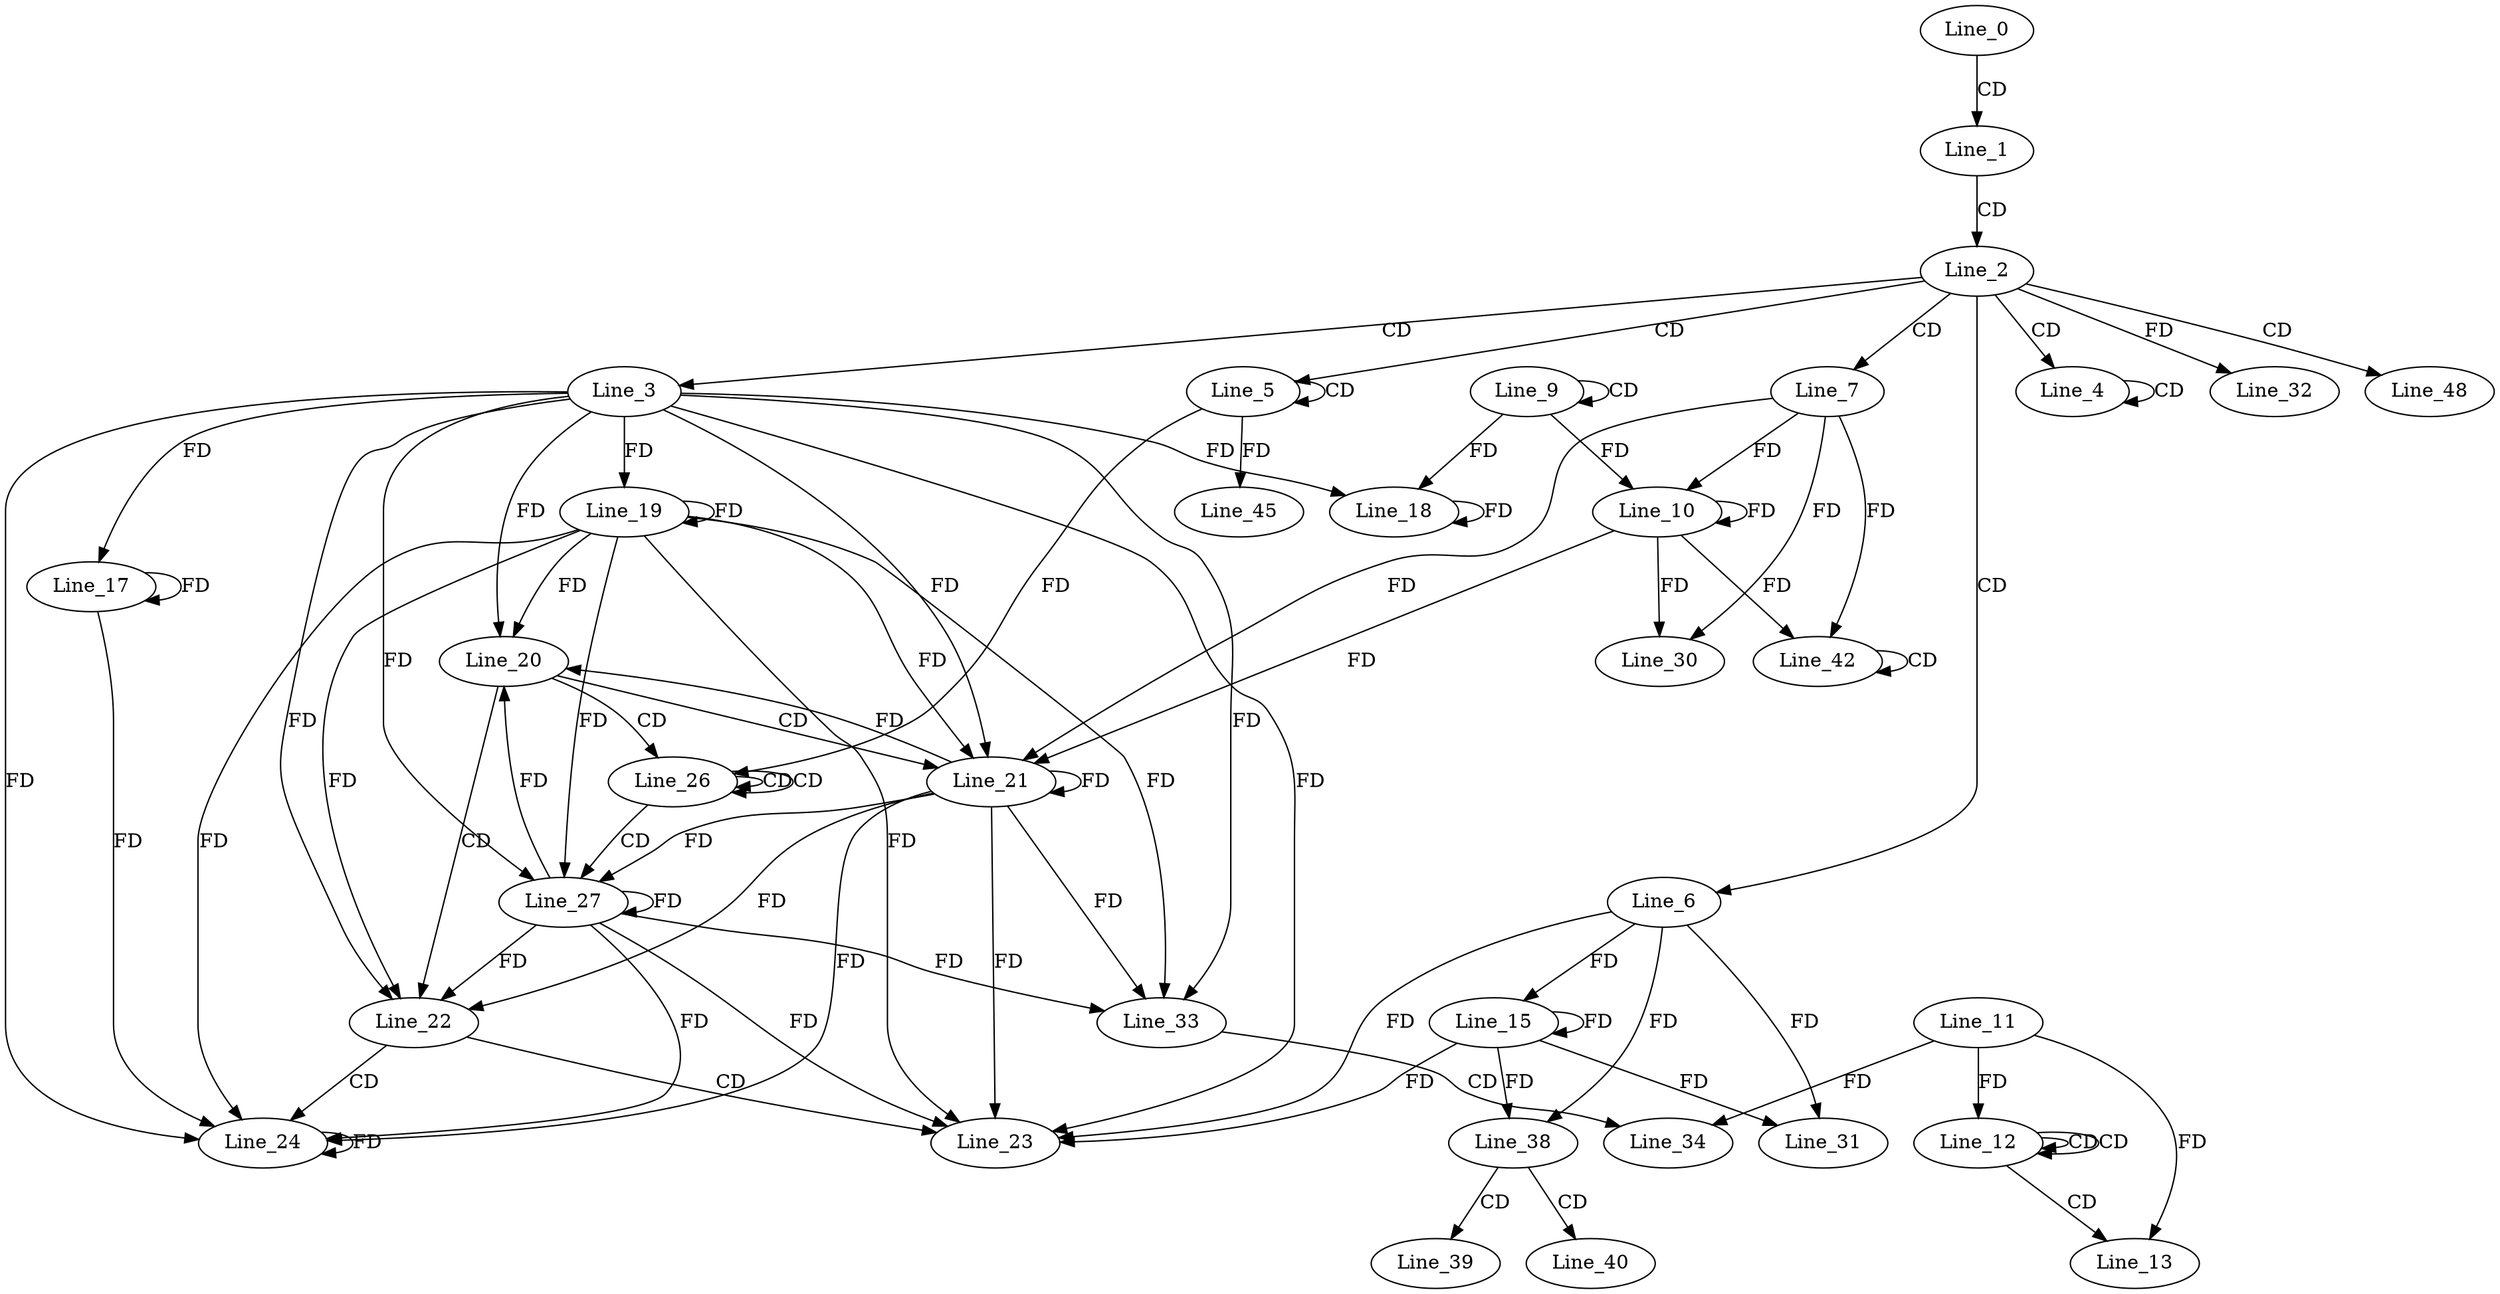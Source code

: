 digraph G {
  Line_0;
  Line_1;
  Line_2;
  Line_3;
  Line_4;
  Line_4;
  Line_5;
  Line_5;
  Line_6;
  Line_7;
  Line_9;
  Line_9;
  Line_10;
  Line_10;
  Line_12;
  Line_12;
  Line_12;
  Line_11;
  Line_12;
  Line_13;
  Line_13;
  Line_15;
  Line_17;
  Line_18;
  Line_18;
  Line_19;
  Line_20;
  Line_21;
  Line_21;
  Line_22;
  Line_23;
  Line_24;
  Line_26;
  Line_26;
  Line_26;
  Line_27;
  Line_27;
  Line_30;
  Line_31;
  Line_32;
  Line_33;
  Line_34;
  Line_38;
  Line_39;
  Line_40;
  Line_42;
  Line_42;
  Line_45;
  Line_48;
  Line_0 -> Line_1 [ label="CD" ];
  Line_1 -> Line_2 [ label="CD" ];
  Line_2 -> Line_3 [ label="CD" ];
  Line_2 -> Line_4 [ label="CD" ];
  Line_4 -> Line_4 [ label="CD" ];
  Line_2 -> Line_5 [ label="CD" ];
  Line_5 -> Line_5 [ label="CD" ];
  Line_2 -> Line_6 [ label="CD" ];
  Line_2 -> Line_7 [ label="CD" ];
  Line_9 -> Line_9 [ label="CD" ];
  Line_7 -> Line_10 [ label="FD" ];
  Line_10 -> Line_10 [ label="FD" ];
  Line_9 -> Line_10 [ label="FD" ];
  Line_12 -> Line_12 [ label="CD" ];
  Line_12 -> Line_12 [ label="CD" ];
  Line_11 -> Line_12 [ label="FD" ];
  Line_12 -> Line_13 [ label="CD" ];
  Line_11 -> Line_13 [ label="FD" ];
  Line_6 -> Line_15 [ label="FD" ];
  Line_15 -> Line_15 [ label="FD" ];
  Line_3 -> Line_17 [ label="FD" ];
  Line_17 -> Line_17 [ label="FD" ];
  Line_3 -> Line_18 [ label="FD" ];
  Line_18 -> Line_18 [ label="FD" ];
  Line_9 -> Line_18 [ label="FD" ];
  Line_3 -> Line_19 [ label="FD" ];
  Line_19 -> Line_19 [ label="FD" ];
  Line_3 -> Line_20 [ label="FD" ];
  Line_19 -> Line_20 [ label="FD" ];
  Line_20 -> Line_21 [ label="CD" ];
  Line_21 -> Line_21 [ label="FD" ];
  Line_3 -> Line_21 [ label="FD" ];
  Line_19 -> Line_21 [ label="FD" ];
  Line_7 -> Line_21 [ label="FD" ];
  Line_10 -> Line_21 [ label="FD" ];
  Line_20 -> Line_22 [ label="CD" ];
  Line_21 -> Line_22 [ label="FD" ];
  Line_3 -> Line_22 [ label="FD" ];
  Line_19 -> Line_22 [ label="FD" ];
  Line_22 -> Line_23 [ label="CD" ];
  Line_6 -> Line_23 [ label="FD" ];
  Line_15 -> Line_23 [ label="FD" ];
  Line_21 -> Line_23 [ label="FD" ];
  Line_3 -> Line_23 [ label="FD" ];
  Line_19 -> Line_23 [ label="FD" ];
  Line_22 -> Line_24 [ label="CD" ];
  Line_24 -> Line_24 [ label="FD" ];
  Line_3 -> Line_24 [ label="FD" ];
  Line_17 -> Line_24 [ label="FD" ];
  Line_21 -> Line_24 [ label="FD" ];
  Line_19 -> Line_24 [ label="FD" ];
  Line_20 -> Line_26 [ label="CD" ];
  Line_26 -> Line_26 [ label="CD" ];
  Line_26 -> Line_26 [ label="CD" ];
  Line_5 -> Line_26 [ label="FD" ];
  Line_26 -> Line_27 [ label="CD" ];
  Line_21 -> Line_27 [ label="FD" ];
  Line_27 -> Line_27 [ label="FD" ];
  Line_3 -> Line_27 [ label="FD" ];
  Line_19 -> Line_27 [ label="FD" ];
  Line_7 -> Line_30 [ label="FD" ];
  Line_10 -> Line_30 [ label="FD" ];
  Line_6 -> Line_31 [ label="FD" ];
  Line_15 -> Line_31 [ label="FD" ];
  Line_2 -> Line_32 [ label="FD" ];
  Line_21 -> Line_33 [ label="FD" ];
  Line_27 -> Line_33 [ label="FD" ];
  Line_3 -> Line_33 [ label="FD" ];
  Line_19 -> Line_33 [ label="FD" ];
  Line_33 -> Line_34 [ label="CD" ];
  Line_11 -> Line_34 [ label="FD" ];
  Line_6 -> Line_38 [ label="FD" ];
  Line_15 -> Line_38 [ label="FD" ];
  Line_38 -> Line_39 [ label="CD" ];
  Line_38 -> Line_40 [ label="CD" ];
  Line_7 -> Line_42 [ label="FD" ];
  Line_10 -> Line_42 [ label="FD" ];
  Line_42 -> Line_42 [ label="CD" ];
  Line_5 -> Line_45 [ label="FD" ];
  Line_2 -> Line_48 [ label="CD" ];
  Line_21 -> Line_20 [ label="FD" ];
  Line_27 -> Line_20 [ label="FD" ];
  Line_27 -> Line_22 [ label="FD" ];
  Line_27 -> Line_23 [ label="FD" ];
  Line_27 -> Line_24 [ label="FD" ];
}
